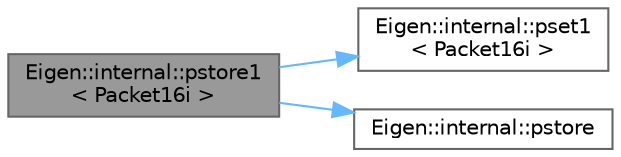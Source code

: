 digraph "Eigen::internal::pstore1&lt; Packet16i &gt;"
{
 // LATEX_PDF_SIZE
  bgcolor="transparent";
  edge [fontname=Helvetica,fontsize=10,labelfontname=Helvetica,labelfontsize=10];
  node [fontname=Helvetica,fontsize=10,shape=box,height=0.2,width=0.4];
  rankdir="LR";
  Node1 [id="Node000001",label="Eigen::internal::pstore1\l\< Packet16i \>",height=0.2,width=0.4,color="gray40", fillcolor="grey60", style="filled", fontcolor="black",tooltip=" "];
  Node1 -> Node2 [id="edge1_Node000001_Node000002",color="steelblue1",style="solid",tooltip=" "];
  Node2 [id="Node000002",label="Eigen::internal::pset1\l\< Packet16i \>",height=0.2,width=0.4,color="grey40", fillcolor="white", style="filled",URL="$namespace_eigen_1_1internal.html#a34956597a29e322dc0c92087ef76518e",tooltip=" "];
  Node1 -> Node3 [id="edge2_Node000001_Node000003",color="steelblue1",style="solid",tooltip=" "];
  Node3 [id="Node000003",label="Eigen::internal::pstore",height=0.2,width=0.4,color="grey40", fillcolor="white", style="filled",URL="$namespace_eigen_1_1internal.html#aaab57ef8d873301545ff0afbf2e28458",tooltip=" "];
}
